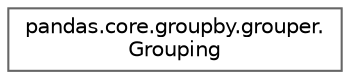 digraph "Graphical Class Hierarchy"
{
 // LATEX_PDF_SIZE
  bgcolor="transparent";
  edge [fontname=Helvetica,fontsize=10,labelfontname=Helvetica,labelfontsize=10];
  node [fontname=Helvetica,fontsize=10,shape=box,height=0.2,width=0.4];
  rankdir="LR";
  Node0 [id="Node000000",label="pandas.core.groupby.grouper.\lGrouping",height=0.2,width=0.4,color="grey40", fillcolor="white", style="filled",URL="$d2/d55/classpandas_1_1core_1_1groupby_1_1grouper_1_1Grouping.html",tooltip=" "];
}
